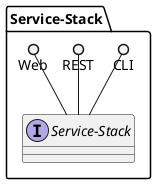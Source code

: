 @startuml

package "Service-Stack" {
    interface "Service-Stack" {

    }
    CLI ()-- "Service-Stack"
    REST ()-- "Service-Stack"
    Web ()-- "Service-Stack"

}


@enduml
